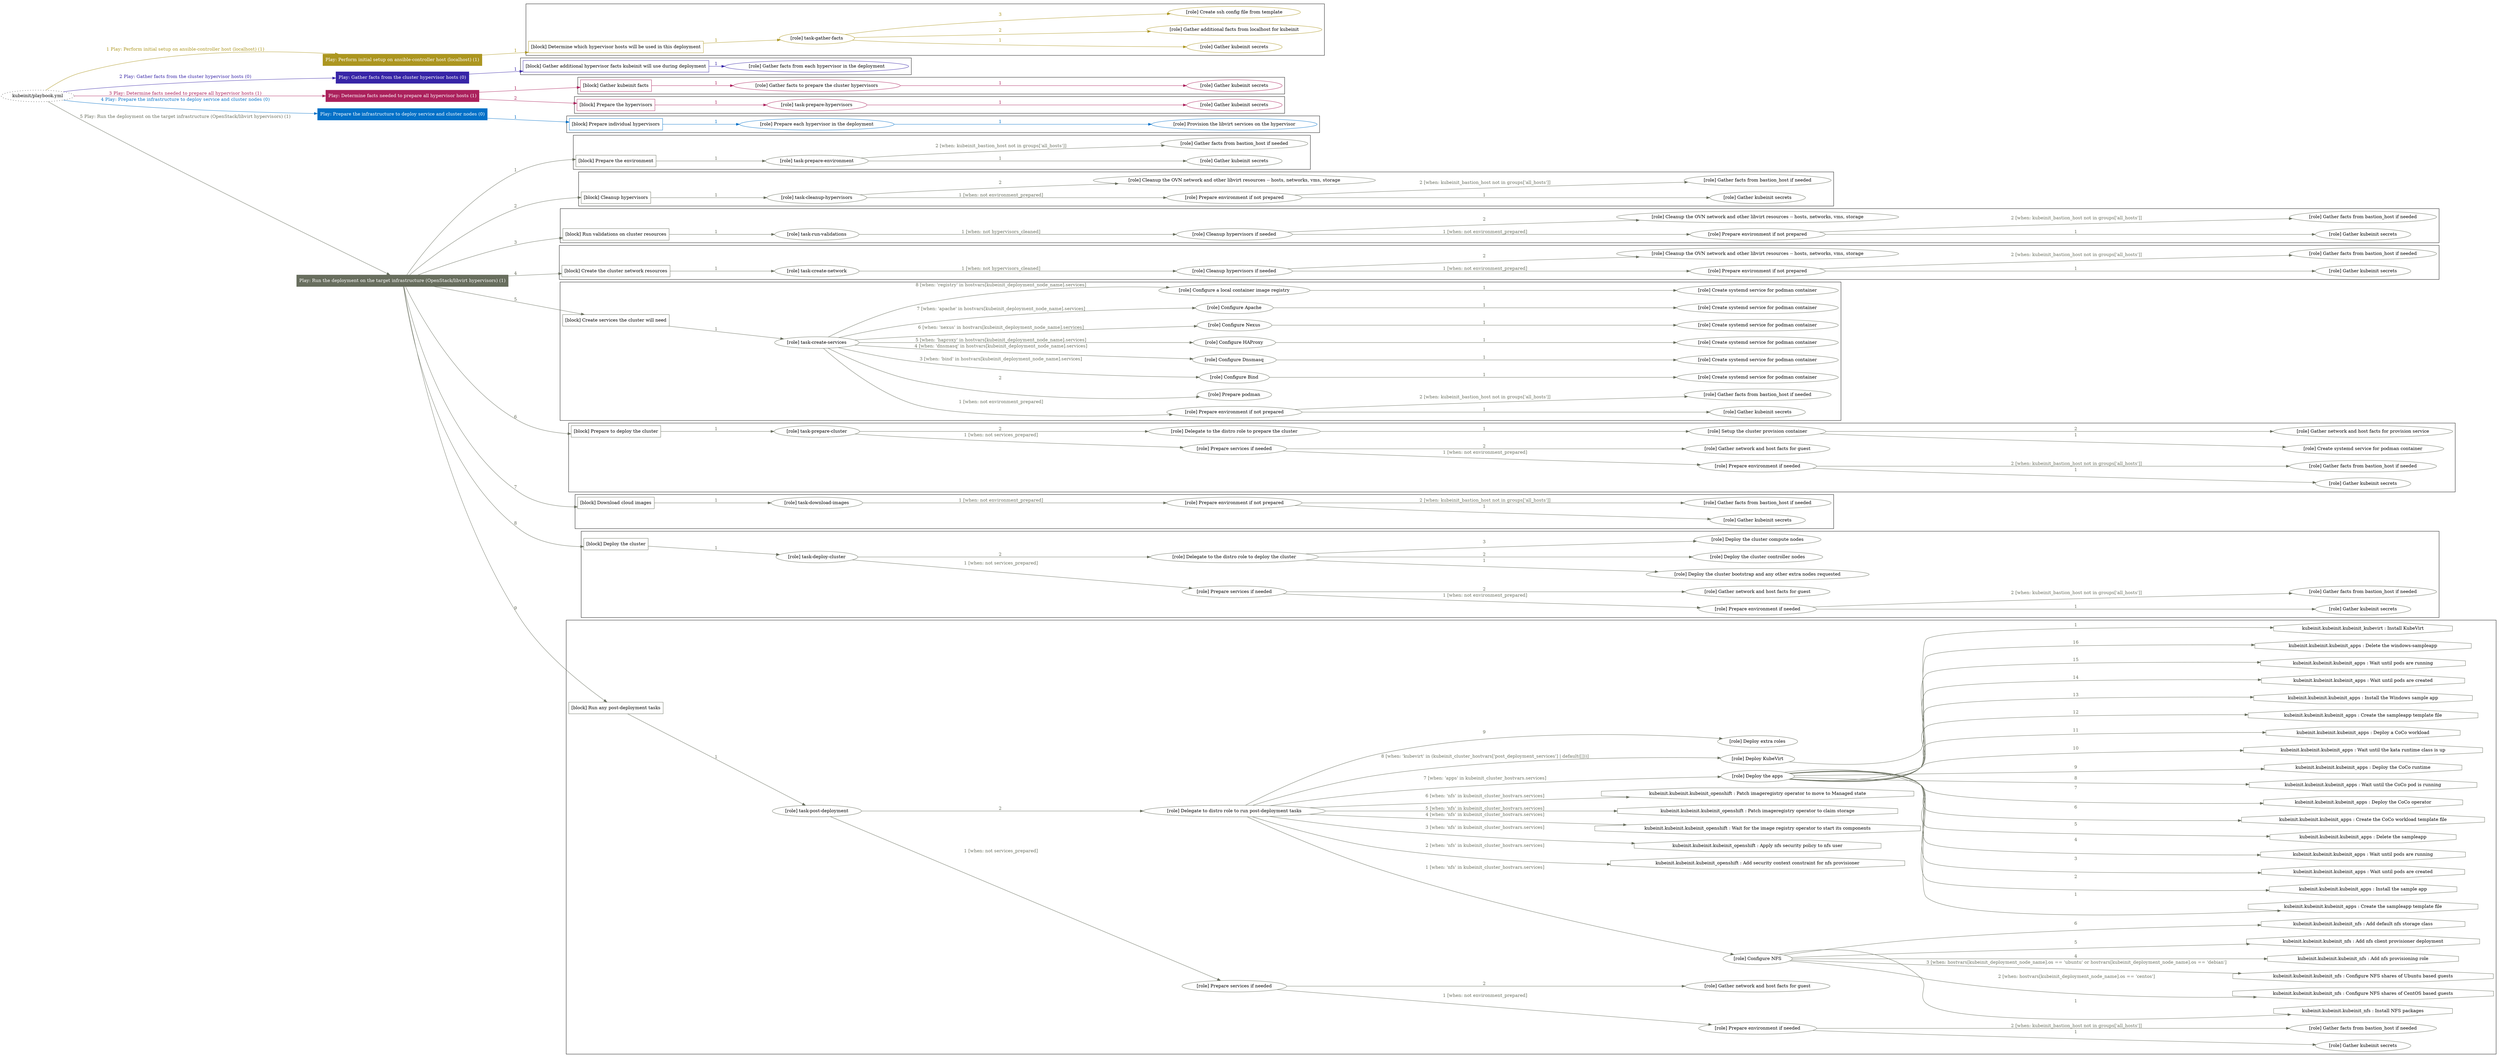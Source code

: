 digraph {
	graph [concentrate=true ordering=in rankdir=LR ratio=fill]
	edge [esep=5 sep=10]
	"kubeinit/playbook.yml" [URL="/home/runner/work/kubeinit/kubeinit/kubeinit/playbook.yml" id=playbook_7dd7d22d style=dotted]
	"kubeinit/playbook.yml" -> play_57553431 [label="1 Play: Perform initial setup on ansible-controller host (localhost) (1)" color="#ac9620" fontcolor="#ac9620" id=edge_play_57553431 labeltooltip="1 Play: Perform initial setup on ansible-controller host (localhost) (1)" tooltip="1 Play: Perform initial setup on ansible-controller host (localhost) (1)"]
	subgraph "Play: Perform initial setup on ansible-controller host (localhost) (1)" {
		play_57553431 [label="Play: Perform initial setup on ansible-controller host (localhost) (1)" URL="/home/runner/work/kubeinit/kubeinit/kubeinit/playbook.yml" color="#ac9620" fontcolor="#ffffff" id=play_57553431 shape=box style=filled tooltip=localhost]
		play_57553431 -> block_99fc2e30 [label=1 color="#ac9620" fontcolor="#ac9620" id=edge_block_99fc2e30 labeltooltip=1 tooltip=1]
		subgraph cluster_block_99fc2e30 {
			block_99fc2e30 [label="[block] Determine which hypervisor hosts will be used in this deployment" URL="/home/runner/work/kubeinit/kubeinit/kubeinit/playbook.yml" color="#ac9620" id=block_99fc2e30 labeltooltip="Determine which hypervisor hosts will be used in this deployment" shape=box tooltip="Determine which hypervisor hosts will be used in this deployment"]
			block_99fc2e30 -> role_1f179121 [label="1 " color="#ac9620" fontcolor="#ac9620" id=edge_role_1f179121 labeltooltip="1 " tooltip="1 "]
			subgraph "task-gather-facts" {
				role_1f179121 [label="[role] task-gather-facts" URL="/home/runner/work/kubeinit/kubeinit/kubeinit/playbook.yml" color="#ac9620" id=role_1f179121 tooltip="task-gather-facts"]
				role_1f179121 -> role_ddecf320 [label="1 " color="#ac9620" fontcolor="#ac9620" id=edge_role_ddecf320 labeltooltip="1 " tooltip="1 "]
				subgraph "Gather kubeinit secrets" {
					role_ddecf320 [label="[role] Gather kubeinit secrets" URL="/home/runner/.ansible/collections/ansible_collections/kubeinit/kubeinit/roles/kubeinit_prepare/tasks/build_hypervisors_group.yml" color="#ac9620" id=role_ddecf320 tooltip="Gather kubeinit secrets"]
				}
				role_1f179121 -> role_bfd46847 [label="2 " color="#ac9620" fontcolor="#ac9620" id=edge_role_bfd46847 labeltooltip="2 " tooltip="2 "]
				subgraph "Gather additional facts from localhost for kubeinit" {
					role_bfd46847 [label="[role] Gather additional facts from localhost for kubeinit" URL="/home/runner/.ansible/collections/ansible_collections/kubeinit/kubeinit/roles/kubeinit_prepare/tasks/build_hypervisors_group.yml" color="#ac9620" id=role_bfd46847 tooltip="Gather additional facts from localhost for kubeinit"]
				}
				role_1f179121 -> role_9c33be69 [label="3 " color="#ac9620" fontcolor="#ac9620" id=edge_role_9c33be69 labeltooltip="3 " tooltip="3 "]
				subgraph "Create ssh config file from template" {
					role_9c33be69 [label="[role] Create ssh config file from template" URL="/home/runner/.ansible/collections/ansible_collections/kubeinit/kubeinit/roles/kubeinit_prepare/tasks/build_hypervisors_group.yml" color="#ac9620" id=role_9c33be69 tooltip="Create ssh config file from template"]
				}
			}
		}
	}
	"kubeinit/playbook.yml" -> play_17966b09 [label="2 Play: Gather facts from the cluster hypervisor hosts (0)" color="#3725a7" fontcolor="#3725a7" id=edge_play_17966b09 labeltooltip="2 Play: Gather facts from the cluster hypervisor hosts (0)" tooltip="2 Play: Gather facts from the cluster hypervisor hosts (0)"]
	subgraph "Play: Gather facts from the cluster hypervisor hosts (0)" {
		play_17966b09 [label="Play: Gather facts from the cluster hypervisor hosts (0)" URL="/home/runner/work/kubeinit/kubeinit/kubeinit/playbook.yml" color="#3725a7" fontcolor="#ffffff" id=play_17966b09 shape=box style=filled tooltip="Play: Gather facts from the cluster hypervisor hosts (0)"]
		play_17966b09 -> block_e76dfe06 [label=1 color="#3725a7" fontcolor="#3725a7" id=edge_block_e76dfe06 labeltooltip=1 tooltip=1]
		subgraph cluster_block_e76dfe06 {
			block_e76dfe06 [label="[block] Gather additional hypervisor facts kubeinit will use during deployment" URL="/home/runner/work/kubeinit/kubeinit/kubeinit/playbook.yml" color="#3725a7" id=block_e76dfe06 labeltooltip="Gather additional hypervisor facts kubeinit will use during deployment" shape=box tooltip="Gather additional hypervisor facts kubeinit will use during deployment"]
			block_e76dfe06 -> role_a8d7d179 [label="1 " color="#3725a7" fontcolor="#3725a7" id=edge_role_a8d7d179 labeltooltip="1 " tooltip="1 "]
			subgraph "Gather facts from each hypervisor in the deployment" {
				role_a8d7d179 [label="[role] Gather facts from each hypervisor in the deployment" URL="/home/runner/work/kubeinit/kubeinit/kubeinit/playbook.yml" color="#3725a7" id=role_a8d7d179 tooltip="Gather facts from each hypervisor in the deployment"]
			}
		}
	}
	"kubeinit/playbook.yml" -> play_c7f64d4f [label="3 Play: Determine facts needed to prepare all hypervisor hosts (1)" color="#ab215c" fontcolor="#ab215c" id=edge_play_c7f64d4f labeltooltip="3 Play: Determine facts needed to prepare all hypervisor hosts (1)" tooltip="3 Play: Determine facts needed to prepare all hypervisor hosts (1)"]
	subgraph "Play: Determine facts needed to prepare all hypervisor hosts (1)" {
		play_c7f64d4f [label="Play: Determine facts needed to prepare all hypervisor hosts (1)" URL="/home/runner/work/kubeinit/kubeinit/kubeinit/playbook.yml" color="#ab215c" fontcolor="#ffffff" id=play_c7f64d4f shape=box style=filled tooltip=localhost]
		play_c7f64d4f -> block_9e20378c [label=1 color="#ab215c" fontcolor="#ab215c" id=edge_block_9e20378c labeltooltip=1 tooltip=1]
		subgraph cluster_block_9e20378c {
			block_9e20378c [label="[block] Gather kubeinit facts" URL="/home/runner/work/kubeinit/kubeinit/kubeinit/playbook.yml" color="#ab215c" id=block_9e20378c labeltooltip="Gather kubeinit facts" shape=box tooltip="Gather kubeinit facts"]
			block_9e20378c -> role_88e8aa09 [label="1 " color="#ab215c" fontcolor="#ab215c" id=edge_role_88e8aa09 labeltooltip="1 " tooltip="1 "]
			subgraph "Gather facts to prepare the cluster hypervisors" {
				role_88e8aa09 [label="[role] Gather facts to prepare the cluster hypervisors" URL="/home/runner/work/kubeinit/kubeinit/kubeinit/playbook.yml" color="#ab215c" id=role_88e8aa09 tooltip="Gather facts to prepare the cluster hypervisors"]
				role_88e8aa09 -> role_fdad1631 [label="1 " color="#ab215c" fontcolor="#ab215c" id=edge_role_fdad1631 labeltooltip="1 " tooltip="1 "]
				subgraph "Gather kubeinit secrets" {
					role_fdad1631 [label="[role] Gather kubeinit secrets" URL="/home/runner/.ansible/collections/ansible_collections/kubeinit/kubeinit/roles/kubeinit_prepare/tasks/gather_kubeinit_facts.yml" color="#ab215c" id=role_fdad1631 tooltip="Gather kubeinit secrets"]
				}
			}
		}
		play_c7f64d4f -> block_0e5cc988 [label=2 color="#ab215c" fontcolor="#ab215c" id=edge_block_0e5cc988 labeltooltip=2 tooltip=2]
		subgraph cluster_block_0e5cc988 {
			block_0e5cc988 [label="[block] Prepare the hypervisors" URL="/home/runner/work/kubeinit/kubeinit/kubeinit/playbook.yml" color="#ab215c" id=block_0e5cc988 labeltooltip="Prepare the hypervisors" shape=box tooltip="Prepare the hypervisors"]
			block_0e5cc988 -> role_69e1661f [label="1 " color="#ab215c" fontcolor="#ab215c" id=edge_role_69e1661f labeltooltip="1 " tooltip="1 "]
			subgraph "task-prepare-hypervisors" {
				role_69e1661f [label="[role] task-prepare-hypervisors" URL="/home/runner/work/kubeinit/kubeinit/kubeinit/playbook.yml" color="#ab215c" id=role_69e1661f tooltip="task-prepare-hypervisors"]
				role_69e1661f -> role_533d251f [label="1 " color="#ab215c" fontcolor="#ab215c" id=edge_role_533d251f labeltooltip="1 " tooltip="1 "]
				subgraph "Gather kubeinit secrets" {
					role_533d251f [label="[role] Gather kubeinit secrets" URL="/home/runner/.ansible/collections/ansible_collections/kubeinit/kubeinit/roles/kubeinit_prepare/tasks/gather_kubeinit_facts.yml" color="#ab215c" id=role_533d251f tooltip="Gather kubeinit secrets"]
				}
			}
		}
	}
	"kubeinit/playbook.yml" -> play_7bb1b551 [label="4 Play: Prepare the infrastructure to deploy service and cluster nodes (0)" color="#0471c8" fontcolor="#0471c8" id=edge_play_7bb1b551 labeltooltip="4 Play: Prepare the infrastructure to deploy service and cluster nodes (0)" tooltip="4 Play: Prepare the infrastructure to deploy service and cluster nodes (0)"]
	subgraph "Play: Prepare the infrastructure to deploy service and cluster nodes (0)" {
		play_7bb1b551 [label="Play: Prepare the infrastructure to deploy service and cluster nodes (0)" URL="/home/runner/work/kubeinit/kubeinit/kubeinit/playbook.yml" color="#0471c8" fontcolor="#ffffff" id=play_7bb1b551 shape=box style=filled tooltip="Play: Prepare the infrastructure to deploy service and cluster nodes (0)"]
		play_7bb1b551 -> block_00db4ced [label=1 color="#0471c8" fontcolor="#0471c8" id=edge_block_00db4ced labeltooltip=1 tooltip=1]
		subgraph cluster_block_00db4ced {
			block_00db4ced [label="[block] Prepare individual hypervisors" URL="/home/runner/work/kubeinit/kubeinit/kubeinit/playbook.yml" color="#0471c8" id=block_00db4ced labeltooltip="Prepare individual hypervisors" shape=box tooltip="Prepare individual hypervisors"]
			block_00db4ced -> role_d93745be [label="1 " color="#0471c8" fontcolor="#0471c8" id=edge_role_d93745be labeltooltip="1 " tooltip="1 "]
			subgraph "Prepare each hypervisor in the deployment" {
				role_d93745be [label="[role] Prepare each hypervisor in the deployment" URL="/home/runner/work/kubeinit/kubeinit/kubeinit/playbook.yml" color="#0471c8" id=role_d93745be tooltip="Prepare each hypervisor in the deployment"]
				role_d93745be -> role_7151d11f [label="1 " color="#0471c8" fontcolor="#0471c8" id=edge_role_7151d11f labeltooltip="1 " tooltip="1 "]
				subgraph "Provision the libvirt services on the hypervisor" {
					role_7151d11f [label="[role] Provision the libvirt services on the hypervisor" URL="/home/runner/.ansible/collections/ansible_collections/kubeinit/kubeinit/roles/kubeinit_prepare/tasks/prepare_hypervisor.yml" color="#0471c8" id=role_7151d11f tooltip="Provision the libvirt services on the hypervisor"]
				}
			}
		}
	}
	"kubeinit/playbook.yml" -> play_61a329e3 [label="5 Play: Run the deployment on the target infrastructure (OpenStack/libvirt hypervisors) (1)" color="#686e5e" fontcolor="#686e5e" id=edge_play_61a329e3 labeltooltip="5 Play: Run the deployment on the target infrastructure (OpenStack/libvirt hypervisors) (1)" tooltip="5 Play: Run the deployment on the target infrastructure (OpenStack/libvirt hypervisors) (1)"]
	subgraph "Play: Run the deployment on the target infrastructure (OpenStack/libvirt hypervisors) (1)" {
		play_61a329e3 [label="Play: Run the deployment on the target infrastructure (OpenStack/libvirt hypervisors) (1)" URL="/home/runner/work/kubeinit/kubeinit/kubeinit/playbook.yml" color="#686e5e" fontcolor="#ffffff" id=play_61a329e3 shape=box style=filled tooltip=localhost]
		play_61a329e3 -> block_cf4c7032 [label=1 color="#686e5e" fontcolor="#686e5e" id=edge_block_cf4c7032 labeltooltip=1 tooltip=1]
		subgraph cluster_block_cf4c7032 {
			block_cf4c7032 [label="[block] Prepare the environment" URL="/home/runner/work/kubeinit/kubeinit/kubeinit/playbook.yml" color="#686e5e" id=block_cf4c7032 labeltooltip="Prepare the environment" shape=box tooltip="Prepare the environment"]
			block_cf4c7032 -> role_1308381e [label="1 " color="#686e5e" fontcolor="#686e5e" id=edge_role_1308381e labeltooltip="1 " tooltip="1 "]
			subgraph "task-prepare-environment" {
				role_1308381e [label="[role] task-prepare-environment" URL="/home/runner/work/kubeinit/kubeinit/kubeinit/playbook.yml" color="#686e5e" id=role_1308381e tooltip="task-prepare-environment"]
				role_1308381e -> role_865d651c [label="1 " color="#686e5e" fontcolor="#686e5e" id=edge_role_865d651c labeltooltip="1 " tooltip="1 "]
				subgraph "Gather kubeinit secrets" {
					role_865d651c [label="[role] Gather kubeinit secrets" URL="/home/runner/.ansible/collections/ansible_collections/kubeinit/kubeinit/roles/kubeinit_prepare/tasks/gather_kubeinit_facts.yml" color="#686e5e" id=role_865d651c tooltip="Gather kubeinit secrets"]
				}
				role_1308381e -> role_6da43be8 [label="2 [when: kubeinit_bastion_host not in groups['all_hosts']]" color="#686e5e" fontcolor="#686e5e" id=edge_role_6da43be8 labeltooltip="2 [when: kubeinit_bastion_host not in groups['all_hosts']]" tooltip="2 [when: kubeinit_bastion_host not in groups['all_hosts']]"]
				subgraph "Gather facts from bastion_host if needed" {
					role_6da43be8 [label="[role] Gather facts from bastion_host if needed" URL="/home/runner/.ansible/collections/ansible_collections/kubeinit/kubeinit/roles/kubeinit_prepare/tasks/main.yml" color="#686e5e" id=role_6da43be8 tooltip="Gather facts from bastion_host if needed"]
				}
			}
		}
		play_61a329e3 -> block_6b51c519 [label=2 color="#686e5e" fontcolor="#686e5e" id=edge_block_6b51c519 labeltooltip=2 tooltip=2]
		subgraph cluster_block_6b51c519 {
			block_6b51c519 [label="[block] Cleanup hypervisors" URL="/home/runner/work/kubeinit/kubeinit/kubeinit/playbook.yml" color="#686e5e" id=block_6b51c519 labeltooltip="Cleanup hypervisors" shape=box tooltip="Cleanup hypervisors"]
			block_6b51c519 -> role_b74ab65d [label="1 " color="#686e5e" fontcolor="#686e5e" id=edge_role_b74ab65d labeltooltip="1 " tooltip="1 "]
			subgraph "task-cleanup-hypervisors" {
				role_b74ab65d [label="[role] task-cleanup-hypervisors" URL="/home/runner/work/kubeinit/kubeinit/kubeinit/playbook.yml" color="#686e5e" id=role_b74ab65d tooltip="task-cleanup-hypervisors"]
				role_b74ab65d -> role_442419a4 [label="1 [when: not environment_prepared]" color="#686e5e" fontcolor="#686e5e" id=edge_role_442419a4 labeltooltip="1 [when: not environment_prepared]" tooltip="1 [when: not environment_prepared]"]
				subgraph "Prepare environment if not prepared" {
					role_442419a4 [label="[role] Prepare environment if not prepared" URL="/home/runner/.ansible/collections/ansible_collections/kubeinit/kubeinit/roles/kubeinit_libvirt/tasks/cleanup_hypervisors.yml" color="#686e5e" id=role_442419a4 tooltip="Prepare environment if not prepared"]
					role_442419a4 -> role_309542c6 [label="1 " color="#686e5e" fontcolor="#686e5e" id=edge_role_309542c6 labeltooltip="1 " tooltip="1 "]
					subgraph "Gather kubeinit secrets" {
						role_309542c6 [label="[role] Gather kubeinit secrets" URL="/home/runner/.ansible/collections/ansible_collections/kubeinit/kubeinit/roles/kubeinit_prepare/tasks/gather_kubeinit_facts.yml" color="#686e5e" id=role_309542c6 tooltip="Gather kubeinit secrets"]
					}
					role_442419a4 -> role_60345c66 [label="2 [when: kubeinit_bastion_host not in groups['all_hosts']]" color="#686e5e" fontcolor="#686e5e" id=edge_role_60345c66 labeltooltip="2 [when: kubeinit_bastion_host not in groups['all_hosts']]" tooltip="2 [when: kubeinit_bastion_host not in groups['all_hosts']]"]
					subgraph "Gather facts from bastion_host if needed" {
						role_60345c66 [label="[role] Gather facts from bastion_host if needed" URL="/home/runner/.ansible/collections/ansible_collections/kubeinit/kubeinit/roles/kubeinit_prepare/tasks/main.yml" color="#686e5e" id=role_60345c66 tooltip="Gather facts from bastion_host if needed"]
					}
				}
				role_b74ab65d -> role_de336935 [label="2 " color="#686e5e" fontcolor="#686e5e" id=edge_role_de336935 labeltooltip="2 " tooltip="2 "]
				subgraph "Cleanup the OVN network and other libvirt resources -- hosts, networks, vms, storage" {
					role_de336935 [label="[role] Cleanup the OVN network and other libvirt resources -- hosts, networks, vms, storage" URL="/home/runner/.ansible/collections/ansible_collections/kubeinit/kubeinit/roles/kubeinit_libvirt/tasks/cleanup_hypervisors.yml" color="#686e5e" id=role_de336935 tooltip="Cleanup the OVN network and other libvirt resources -- hosts, networks, vms, storage"]
				}
			}
		}
		play_61a329e3 -> block_c91f586e [label=3 color="#686e5e" fontcolor="#686e5e" id=edge_block_c91f586e labeltooltip=3 tooltip=3]
		subgraph cluster_block_c91f586e {
			block_c91f586e [label="[block] Run validations on cluster resources" URL="/home/runner/work/kubeinit/kubeinit/kubeinit/playbook.yml" color="#686e5e" id=block_c91f586e labeltooltip="Run validations on cluster resources" shape=box tooltip="Run validations on cluster resources"]
			block_c91f586e -> role_8a5826e0 [label="1 " color="#686e5e" fontcolor="#686e5e" id=edge_role_8a5826e0 labeltooltip="1 " tooltip="1 "]
			subgraph "task-run-validations" {
				role_8a5826e0 [label="[role] task-run-validations" URL="/home/runner/work/kubeinit/kubeinit/kubeinit/playbook.yml" color="#686e5e" id=role_8a5826e0 tooltip="task-run-validations"]
				role_8a5826e0 -> role_a8e44715 [label="1 [when: not hypervisors_cleaned]" color="#686e5e" fontcolor="#686e5e" id=edge_role_a8e44715 labeltooltip="1 [when: not hypervisors_cleaned]" tooltip="1 [when: not hypervisors_cleaned]"]
				subgraph "Cleanup hypervisors if needed" {
					role_a8e44715 [label="[role] Cleanup hypervisors if needed" URL="/home/runner/.ansible/collections/ansible_collections/kubeinit/kubeinit/roles/kubeinit_validations/tasks/main.yml" color="#686e5e" id=role_a8e44715 tooltip="Cleanup hypervisors if needed"]
					role_a8e44715 -> role_d5872636 [label="1 [when: not environment_prepared]" color="#686e5e" fontcolor="#686e5e" id=edge_role_d5872636 labeltooltip="1 [when: not environment_prepared]" tooltip="1 [when: not environment_prepared]"]
					subgraph "Prepare environment if not prepared" {
						role_d5872636 [label="[role] Prepare environment if not prepared" URL="/home/runner/.ansible/collections/ansible_collections/kubeinit/kubeinit/roles/kubeinit_libvirt/tasks/cleanup_hypervisors.yml" color="#686e5e" id=role_d5872636 tooltip="Prepare environment if not prepared"]
						role_d5872636 -> role_5cc09976 [label="1 " color="#686e5e" fontcolor="#686e5e" id=edge_role_5cc09976 labeltooltip="1 " tooltip="1 "]
						subgraph "Gather kubeinit secrets" {
							role_5cc09976 [label="[role] Gather kubeinit secrets" URL="/home/runner/.ansible/collections/ansible_collections/kubeinit/kubeinit/roles/kubeinit_prepare/tasks/gather_kubeinit_facts.yml" color="#686e5e" id=role_5cc09976 tooltip="Gather kubeinit secrets"]
						}
						role_d5872636 -> role_63526953 [label="2 [when: kubeinit_bastion_host not in groups['all_hosts']]" color="#686e5e" fontcolor="#686e5e" id=edge_role_63526953 labeltooltip="2 [when: kubeinit_bastion_host not in groups['all_hosts']]" tooltip="2 [when: kubeinit_bastion_host not in groups['all_hosts']]"]
						subgraph "Gather facts from bastion_host if needed" {
							role_63526953 [label="[role] Gather facts from bastion_host if needed" URL="/home/runner/.ansible/collections/ansible_collections/kubeinit/kubeinit/roles/kubeinit_prepare/tasks/main.yml" color="#686e5e" id=role_63526953 tooltip="Gather facts from bastion_host if needed"]
						}
					}
					role_a8e44715 -> role_54e7f9ec [label="2 " color="#686e5e" fontcolor="#686e5e" id=edge_role_54e7f9ec labeltooltip="2 " tooltip="2 "]
					subgraph "Cleanup the OVN network and other libvirt resources -- hosts, networks, vms, storage" {
						role_54e7f9ec [label="[role] Cleanup the OVN network and other libvirt resources -- hosts, networks, vms, storage" URL="/home/runner/.ansible/collections/ansible_collections/kubeinit/kubeinit/roles/kubeinit_libvirt/tasks/cleanup_hypervisors.yml" color="#686e5e" id=role_54e7f9ec tooltip="Cleanup the OVN network and other libvirt resources -- hosts, networks, vms, storage"]
					}
				}
			}
		}
		play_61a329e3 -> block_4061aafb [label=4 color="#686e5e" fontcolor="#686e5e" id=edge_block_4061aafb labeltooltip=4 tooltip=4]
		subgraph cluster_block_4061aafb {
			block_4061aafb [label="[block] Create the cluster network resources" URL="/home/runner/work/kubeinit/kubeinit/kubeinit/playbook.yml" color="#686e5e" id=block_4061aafb labeltooltip="Create the cluster network resources" shape=box tooltip="Create the cluster network resources"]
			block_4061aafb -> role_8779231e [label="1 " color="#686e5e" fontcolor="#686e5e" id=edge_role_8779231e labeltooltip="1 " tooltip="1 "]
			subgraph "task-create-network" {
				role_8779231e [label="[role] task-create-network" URL="/home/runner/work/kubeinit/kubeinit/kubeinit/playbook.yml" color="#686e5e" id=role_8779231e tooltip="task-create-network"]
				role_8779231e -> role_6b510d36 [label="1 [when: not hypervisors_cleaned]" color="#686e5e" fontcolor="#686e5e" id=edge_role_6b510d36 labeltooltip="1 [when: not hypervisors_cleaned]" tooltip="1 [when: not hypervisors_cleaned]"]
				subgraph "Cleanup hypervisors if needed" {
					role_6b510d36 [label="[role] Cleanup hypervisors if needed" URL="/home/runner/.ansible/collections/ansible_collections/kubeinit/kubeinit/roles/kubeinit_libvirt/tasks/create_network.yml" color="#686e5e" id=role_6b510d36 tooltip="Cleanup hypervisors if needed"]
					role_6b510d36 -> role_7a0e8b6e [label="1 [when: not environment_prepared]" color="#686e5e" fontcolor="#686e5e" id=edge_role_7a0e8b6e labeltooltip="1 [when: not environment_prepared]" tooltip="1 [when: not environment_prepared]"]
					subgraph "Prepare environment if not prepared" {
						role_7a0e8b6e [label="[role] Prepare environment if not prepared" URL="/home/runner/.ansible/collections/ansible_collections/kubeinit/kubeinit/roles/kubeinit_libvirt/tasks/cleanup_hypervisors.yml" color="#686e5e" id=role_7a0e8b6e tooltip="Prepare environment if not prepared"]
						role_7a0e8b6e -> role_b9670d03 [label="1 " color="#686e5e" fontcolor="#686e5e" id=edge_role_b9670d03 labeltooltip="1 " tooltip="1 "]
						subgraph "Gather kubeinit secrets" {
							role_b9670d03 [label="[role] Gather kubeinit secrets" URL="/home/runner/.ansible/collections/ansible_collections/kubeinit/kubeinit/roles/kubeinit_prepare/tasks/gather_kubeinit_facts.yml" color="#686e5e" id=role_b9670d03 tooltip="Gather kubeinit secrets"]
						}
						role_7a0e8b6e -> role_056f77fa [label="2 [when: kubeinit_bastion_host not in groups['all_hosts']]" color="#686e5e" fontcolor="#686e5e" id=edge_role_056f77fa labeltooltip="2 [when: kubeinit_bastion_host not in groups['all_hosts']]" tooltip="2 [when: kubeinit_bastion_host not in groups['all_hosts']]"]
						subgraph "Gather facts from bastion_host if needed" {
							role_056f77fa [label="[role] Gather facts from bastion_host if needed" URL="/home/runner/.ansible/collections/ansible_collections/kubeinit/kubeinit/roles/kubeinit_prepare/tasks/main.yml" color="#686e5e" id=role_056f77fa tooltip="Gather facts from bastion_host if needed"]
						}
					}
					role_6b510d36 -> role_d0fef9b6 [label="2 " color="#686e5e" fontcolor="#686e5e" id=edge_role_d0fef9b6 labeltooltip="2 " tooltip="2 "]
					subgraph "Cleanup the OVN network and other libvirt resources -- hosts, networks, vms, storage" {
						role_d0fef9b6 [label="[role] Cleanup the OVN network and other libvirt resources -- hosts, networks, vms, storage" URL="/home/runner/.ansible/collections/ansible_collections/kubeinit/kubeinit/roles/kubeinit_libvirt/tasks/cleanup_hypervisors.yml" color="#686e5e" id=role_d0fef9b6 tooltip="Cleanup the OVN network and other libvirt resources -- hosts, networks, vms, storage"]
					}
				}
			}
		}
		play_61a329e3 -> block_62616793 [label=5 color="#686e5e" fontcolor="#686e5e" id=edge_block_62616793 labeltooltip=5 tooltip=5]
		subgraph cluster_block_62616793 {
			block_62616793 [label="[block] Create services the cluster will need" URL="/home/runner/work/kubeinit/kubeinit/kubeinit/playbook.yml" color="#686e5e" id=block_62616793 labeltooltip="Create services the cluster will need" shape=box tooltip="Create services the cluster will need"]
			block_62616793 -> role_b7d288aa [label="1 " color="#686e5e" fontcolor="#686e5e" id=edge_role_b7d288aa labeltooltip="1 " tooltip="1 "]
			subgraph "task-create-services" {
				role_b7d288aa [label="[role] task-create-services" URL="/home/runner/work/kubeinit/kubeinit/kubeinit/playbook.yml" color="#686e5e" id=role_b7d288aa tooltip="task-create-services"]
				role_b7d288aa -> role_63e96abd [label="1 [when: not environment_prepared]" color="#686e5e" fontcolor="#686e5e" id=edge_role_63e96abd labeltooltip="1 [when: not environment_prepared]" tooltip="1 [when: not environment_prepared]"]
				subgraph "Prepare environment if not prepared" {
					role_63e96abd [label="[role] Prepare environment if not prepared" URL="/home/runner/.ansible/collections/ansible_collections/kubeinit/kubeinit/roles/kubeinit_services/tasks/main.yml" color="#686e5e" id=role_63e96abd tooltip="Prepare environment if not prepared"]
					role_63e96abd -> role_d3198968 [label="1 " color="#686e5e" fontcolor="#686e5e" id=edge_role_d3198968 labeltooltip="1 " tooltip="1 "]
					subgraph "Gather kubeinit secrets" {
						role_d3198968 [label="[role] Gather kubeinit secrets" URL="/home/runner/.ansible/collections/ansible_collections/kubeinit/kubeinit/roles/kubeinit_prepare/tasks/gather_kubeinit_facts.yml" color="#686e5e" id=role_d3198968 tooltip="Gather kubeinit secrets"]
					}
					role_63e96abd -> role_aa900b0e [label="2 [when: kubeinit_bastion_host not in groups['all_hosts']]" color="#686e5e" fontcolor="#686e5e" id=edge_role_aa900b0e labeltooltip="2 [when: kubeinit_bastion_host not in groups['all_hosts']]" tooltip="2 [when: kubeinit_bastion_host not in groups['all_hosts']]"]
					subgraph "Gather facts from bastion_host if needed" {
						role_aa900b0e [label="[role] Gather facts from bastion_host if needed" URL="/home/runner/.ansible/collections/ansible_collections/kubeinit/kubeinit/roles/kubeinit_prepare/tasks/main.yml" color="#686e5e" id=role_aa900b0e tooltip="Gather facts from bastion_host if needed"]
					}
				}
				role_b7d288aa -> role_1dc38065 [label="2 " color="#686e5e" fontcolor="#686e5e" id=edge_role_1dc38065 labeltooltip="2 " tooltip="2 "]
				subgraph "Prepare podman" {
					role_1dc38065 [label="[role] Prepare podman" URL="/home/runner/.ansible/collections/ansible_collections/kubeinit/kubeinit/roles/kubeinit_services/tasks/00_create_service_pod.yml" color="#686e5e" id=role_1dc38065 tooltip="Prepare podman"]
				}
				role_b7d288aa -> role_f75b00dd [label="3 [when: 'bind' in hostvars[kubeinit_deployment_node_name].services]" color="#686e5e" fontcolor="#686e5e" id=edge_role_f75b00dd labeltooltip="3 [when: 'bind' in hostvars[kubeinit_deployment_node_name].services]" tooltip="3 [when: 'bind' in hostvars[kubeinit_deployment_node_name].services]"]
				subgraph "Configure Bind" {
					role_f75b00dd [label="[role] Configure Bind" URL="/home/runner/.ansible/collections/ansible_collections/kubeinit/kubeinit/roles/kubeinit_services/tasks/start_services_containers.yml" color="#686e5e" id=role_f75b00dd tooltip="Configure Bind"]
					role_f75b00dd -> role_2fbee4ca [label="1 " color="#686e5e" fontcolor="#686e5e" id=edge_role_2fbee4ca labeltooltip="1 " tooltip="1 "]
					subgraph "Create systemd service for podman container" {
						role_2fbee4ca [label="[role] Create systemd service for podman container" URL="/home/runner/.ansible/collections/ansible_collections/kubeinit/kubeinit/roles/kubeinit_bind/tasks/main.yml" color="#686e5e" id=role_2fbee4ca tooltip="Create systemd service for podman container"]
					}
				}
				role_b7d288aa -> role_63477c84 [label="4 [when: 'dnsmasq' in hostvars[kubeinit_deployment_node_name].services]" color="#686e5e" fontcolor="#686e5e" id=edge_role_63477c84 labeltooltip="4 [when: 'dnsmasq' in hostvars[kubeinit_deployment_node_name].services]" tooltip="4 [when: 'dnsmasq' in hostvars[kubeinit_deployment_node_name].services]"]
				subgraph "Configure Dnsmasq" {
					role_63477c84 [label="[role] Configure Dnsmasq" URL="/home/runner/.ansible/collections/ansible_collections/kubeinit/kubeinit/roles/kubeinit_services/tasks/start_services_containers.yml" color="#686e5e" id=role_63477c84 tooltip="Configure Dnsmasq"]
					role_63477c84 -> role_644cd904 [label="1 " color="#686e5e" fontcolor="#686e5e" id=edge_role_644cd904 labeltooltip="1 " tooltip="1 "]
					subgraph "Create systemd service for podman container" {
						role_644cd904 [label="[role] Create systemd service for podman container" URL="/home/runner/.ansible/collections/ansible_collections/kubeinit/kubeinit/roles/kubeinit_dnsmasq/tasks/main.yml" color="#686e5e" id=role_644cd904 tooltip="Create systemd service for podman container"]
					}
				}
				role_b7d288aa -> role_286f6ecc [label="5 [when: 'haproxy' in hostvars[kubeinit_deployment_node_name].services]" color="#686e5e" fontcolor="#686e5e" id=edge_role_286f6ecc labeltooltip="5 [when: 'haproxy' in hostvars[kubeinit_deployment_node_name].services]" tooltip="5 [when: 'haproxy' in hostvars[kubeinit_deployment_node_name].services]"]
				subgraph "Configure HAProxy" {
					role_286f6ecc [label="[role] Configure HAProxy" URL="/home/runner/.ansible/collections/ansible_collections/kubeinit/kubeinit/roles/kubeinit_services/tasks/start_services_containers.yml" color="#686e5e" id=role_286f6ecc tooltip="Configure HAProxy"]
					role_286f6ecc -> role_5110a273 [label="1 " color="#686e5e" fontcolor="#686e5e" id=edge_role_5110a273 labeltooltip="1 " tooltip="1 "]
					subgraph "Create systemd service for podman container" {
						role_5110a273 [label="[role] Create systemd service for podman container" URL="/home/runner/.ansible/collections/ansible_collections/kubeinit/kubeinit/roles/kubeinit_haproxy/tasks/main.yml" color="#686e5e" id=role_5110a273 tooltip="Create systemd service for podman container"]
					}
				}
				role_b7d288aa -> role_51e7bba3 [label="6 [when: 'nexus' in hostvars[kubeinit_deployment_node_name].services]" color="#686e5e" fontcolor="#686e5e" id=edge_role_51e7bba3 labeltooltip="6 [when: 'nexus' in hostvars[kubeinit_deployment_node_name].services]" tooltip="6 [when: 'nexus' in hostvars[kubeinit_deployment_node_name].services]"]
				subgraph "Configure Nexus" {
					role_51e7bba3 [label="[role] Configure Nexus" URL="/home/runner/.ansible/collections/ansible_collections/kubeinit/kubeinit/roles/kubeinit_services/tasks/start_services_containers.yml" color="#686e5e" id=role_51e7bba3 tooltip="Configure Nexus"]
					role_51e7bba3 -> role_937e5374 [label="1 " color="#686e5e" fontcolor="#686e5e" id=edge_role_937e5374 labeltooltip="1 " tooltip="1 "]
					subgraph "Create systemd service for podman container" {
						role_937e5374 [label="[role] Create systemd service for podman container" URL="/home/runner/.ansible/collections/ansible_collections/kubeinit/kubeinit/roles/kubeinit_nexus/tasks/main.yml" color="#686e5e" id=role_937e5374 tooltip="Create systemd service for podman container"]
					}
				}
				role_b7d288aa -> role_3d91c6d1 [label="7 [when: 'apache' in hostvars[kubeinit_deployment_node_name].services]" color="#686e5e" fontcolor="#686e5e" id=edge_role_3d91c6d1 labeltooltip="7 [when: 'apache' in hostvars[kubeinit_deployment_node_name].services]" tooltip="7 [when: 'apache' in hostvars[kubeinit_deployment_node_name].services]"]
				subgraph "Configure Apache" {
					role_3d91c6d1 [label="[role] Configure Apache" URL="/home/runner/.ansible/collections/ansible_collections/kubeinit/kubeinit/roles/kubeinit_services/tasks/start_services_containers.yml" color="#686e5e" id=role_3d91c6d1 tooltip="Configure Apache"]
					role_3d91c6d1 -> role_80505c69 [label="1 " color="#686e5e" fontcolor="#686e5e" id=edge_role_80505c69 labeltooltip="1 " tooltip="1 "]
					subgraph "Create systemd service for podman container" {
						role_80505c69 [label="[role] Create systemd service for podman container" URL="/home/runner/.ansible/collections/ansible_collections/kubeinit/kubeinit/roles/kubeinit_apache/tasks/main.yml" color="#686e5e" id=role_80505c69 tooltip="Create systemd service for podman container"]
					}
				}
				role_b7d288aa -> role_89b616cc [label="8 [when: 'registry' in hostvars[kubeinit_deployment_node_name].services]" color="#686e5e" fontcolor="#686e5e" id=edge_role_89b616cc labeltooltip="8 [when: 'registry' in hostvars[kubeinit_deployment_node_name].services]" tooltip="8 [when: 'registry' in hostvars[kubeinit_deployment_node_name].services]"]
				subgraph "Configure a local container image registry" {
					role_89b616cc [label="[role] Configure a local container image registry" URL="/home/runner/.ansible/collections/ansible_collections/kubeinit/kubeinit/roles/kubeinit_services/tasks/start_services_containers.yml" color="#686e5e" id=role_89b616cc tooltip="Configure a local container image registry"]
					role_89b616cc -> role_0bafc82b [label="1 " color="#686e5e" fontcolor="#686e5e" id=edge_role_0bafc82b labeltooltip="1 " tooltip="1 "]
					subgraph "Create systemd service for podman container" {
						role_0bafc82b [label="[role] Create systemd service for podman container" URL="/home/runner/.ansible/collections/ansible_collections/kubeinit/kubeinit/roles/kubeinit_registry/tasks/main.yml" color="#686e5e" id=role_0bafc82b tooltip="Create systemd service for podman container"]
					}
				}
			}
		}
		play_61a329e3 -> block_91bb2293 [label=6 color="#686e5e" fontcolor="#686e5e" id=edge_block_91bb2293 labeltooltip=6 tooltip=6]
		subgraph cluster_block_91bb2293 {
			block_91bb2293 [label="[block] Prepare to deploy the cluster" URL="/home/runner/work/kubeinit/kubeinit/kubeinit/playbook.yml" color="#686e5e" id=block_91bb2293 labeltooltip="Prepare to deploy the cluster" shape=box tooltip="Prepare to deploy the cluster"]
			block_91bb2293 -> role_e4466566 [label="1 " color="#686e5e" fontcolor="#686e5e" id=edge_role_e4466566 labeltooltip="1 " tooltip="1 "]
			subgraph "task-prepare-cluster" {
				role_e4466566 [label="[role] task-prepare-cluster" URL="/home/runner/work/kubeinit/kubeinit/kubeinit/playbook.yml" color="#686e5e" id=role_e4466566 tooltip="task-prepare-cluster"]
				role_e4466566 -> role_d1ef58d4 [label="1 [when: not services_prepared]" color="#686e5e" fontcolor="#686e5e" id=edge_role_d1ef58d4 labeltooltip="1 [when: not services_prepared]" tooltip="1 [when: not services_prepared]"]
				subgraph "Prepare services if needed" {
					role_d1ef58d4 [label="[role] Prepare services if needed" URL="/home/runner/.ansible/collections/ansible_collections/kubeinit/kubeinit/roles/kubeinit_prepare/tasks/prepare_cluster.yml" color="#686e5e" id=role_d1ef58d4 tooltip="Prepare services if needed"]
					role_d1ef58d4 -> role_003d50f7 [label="1 [when: not environment_prepared]" color="#686e5e" fontcolor="#686e5e" id=edge_role_003d50f7 labeltooltip="1 [when: not environment_prepared]" tooltip="1 [when: not environment_prepared]"]
					subgraph "Prepare environment if needed" {
						role_003d50f7 [label="[role] Prepare environment if needed" URL="/home/runner/.ansible/collections/ansible_collections/kubeinit/kubeinit/roles/kubeinit_services/tasks/prepare_services.yml" color="#686e5e" id=role_003d50f7 tooltip="Prepare environment if needed"]
						role_003d50f7 -> role_31ce80b1 [label="1 " color="#686e5e" fontcolor="#686e5e" id=edge_role_31ce80b1 labeltooltip="1 " tooltip="1 "]
						subgraph "Gather kubeinit secrets" {
							role_31ce80b1 [label="[role] Gather kubeinit secrets" URL="/home/runner/.ansible/collections/ansible_collections/kubeinit/kubeinit/roles/kubeinit_prepare/tasks/gather_kubeinit_facts.yml" color="#686e5e" id=role_31ce80b1 tooltip="Gather kubeinit secrets"]
						}
						role_003d50f7 -> role_22610384 [label="2 [when: kubeinit_bastion_host not in groups['all_hosts']]" color="#686e5e" fontcolor="#686e5e" id=edge_role_22610384 labeltooltip="2 [when: kubeinit_bastion_host not in groups['all_hosts']]" tooltip="2 [when: kubeinit_bastion_host not in groups['all_hosts']]"]
						subgraph "Gather facts from bastion_host if needed" {
							role_22610384 [label="[role] Gather facts from bastion_host if needed" URL="/home/runner/.ansible/collections/ansible_collections/kubeinit/kubeinit/roles/kubeinit_prepare/tasks/main.yml" color="#686e5e" id=role_22610384 tooltip="Gather facts from bastion_host if needed"]
						}
					}
					role_d1ef58d4 -> role_dd06d080 [label="2 " color="#686e5e" fontcolor="#686e5e" id=edge_role_dd06d080 labeltooltip="2 " tooltip="2 "]
					subgraph "Gather network and host facts for guest" {
						role_dd06d080 [label="[role] Gather network and host facts for guest" URL="/home/runner/.ansible/collections/ansible_collections/kubeinit/kubeinit/roles/kubeinit_services/tasks/prepare_services.yml" color="#686e5e" id=role_dd06d080 tooltip="Gather network and host facts for guest"]
					}
				}
				role_e4466566 -> role_0d876dd3 [label="2 " color="#686e5e" fontcolor="#686e5e" id=edge_role_0d876dd3 labeltooltip="2 " tooltip="2 "]
				subgraph "Delegate to the distro role to prepare the cluster" {
					role_0d876dd3 [label="[role] Delegate to the distro role to prepare the cluster" URL="/home/runner/.ansible/collections/ansible_collections/kubeinit/kubeinit/roles/kubeinit_prepare/tasks/prepare_cluster.yml" color="#686e5e" id=role_0d876dd3 tooltip="Delegate to the distro role to prepare the cluster"]
					role_0d876dd3 -> role_b1abc07c [label="1 " color="#686e5e" fontcolor="#686e5e" id=edge_role_b1abc07c labeltooltip="1 " tooltip="1 "]
					subgraph "Setup the cluster provision container" {
						role_b1abc07c [label="[role] Setup the cluster provision container" URL="/home/runner/.ansible/collections/ansible_collections/kubeinit/kubeinit/roles/kubeinit_openshift/tasks/prepare_cluster.yml" color="#686e5e" id=role_b1abc07c tooltip="Setup the cluster provision container"]
						role_b1abc07c -> role_f3611a2f [label="1 " color="#686e5e" fontcolor="#686e5e" id=edge_role_f3611a2f labeltooltip="1 " tooltip="1 "]
						subgraph "Create systemd service for podman container" {
							role_f3611a2f [label="[role] Create systemd service for podman container" URL="/home/runner/.ansible/collections/ansible_collections/kubeinit/kubeinit/roles/kubeinit_services/tasks/create_provision_container.yml" color="#686e5e" id=role_f3611a2f tooltip="Create systemd service for podman container"]
						}
						role_b1abc07c -> role_beffcef2 [label="2 " color="#686e5e" fontcolor="#686e5e" id=edge_role_beffcef2 labeltooltip="2 " tooltip="2 "]
						subgraph "Gather network and host facts for provision service" {
							role_beffcef2 [label="[role] Gather network and host facts for provision service" URL="/home/runner/.ansible/collections/ansible_collections/kubeinit/kubeinit/roles/kubeinit_services/tasks/create_provision_container.yml" color="#686e5e" id=role_beffcef2 tooltip="Gather network and host facts for provision service"]
						}
					}
				}
			}
		}
		play_61a329e3 -> block_414872f9 [label=7 color="#686e5e" fontcolor="#686e5e" id=edge_block_414872f9 labeltooltip=7 tooltip=7]
		subgraph cluster_block_414872f9 {
			block_414872f9 [label="[block] Download cloud images" URL="/home/runner/work/kubeinit/kubeinit/kubeinit/playbook.yml" color="#686e5e" id=block_414872f9 labeltooltip="Download cloud images" shape=box tooltip="Download cloud images"]
			block_414872f9 -> role_cbf54ae2 [label="1 " color="#686e5e" fontcolor="#686e5e" id=edge_role_cbf54ae2 labeltooltip="1 " tooltip="1 "]
			subgraph "task-download-images" {
				role_cbf54ae2 [label="[role] task-download-images" URL="/home/runner/work/kubeinit/kubeinit/kubeinit/playbook.yml" color="#686e5e" id=role_cbf54ae2 tooltip="task-download-images"]
				role_cbf54ae2 -> role_f23c7645 [label="1 [when: not environment_prepared]" color="#686e5e" fontcolor="#686e5e" id=edge_role_f23c7645 labeltooltip="1 [when: not environment_prepared]" tooltip="1 [when: not environment_prepared]"]
				subgraph "Prepare environment if not prepared" {
					role_f23c7645 [label="[role] Prepare environment if not prepared" URL="/home/runner/.ansible/collections/ansible_collections/kubeinit/kubeinit/roles/kubeinit_libvirt/tasks/download_cloud_images.yml" color="#686e5e" id=role_f23c7645 tooltip="Prepare environment if not prepared"]
					role_f23c7645 -> role_93a0438c [label="1 " color="#686e5e" fontcolor="#686e5e" id=edge_role_93a0438c labeltooltip="1 " tooltip="1 "]
					subgraph "Gather kubeinit secrets" {
						role_93a0438c [label="[role] Gather kubeinit secrets" URL="/home/runner/.ansible/collections/ansible_collections/kubeinit/kubeinit/roles/kubeinit_prepare/tasks/gather_kubeinit_facts.yml" color="#686e5e" id=role_93a0438c tooltip="Gather kubeinit secrets"]
					}
					role_f23c7645 -> role_2684b652 [label="2 [when: kubeinit_bastion_host not in groups['all_hosts']]" color="#686e5e" fontcolor="#686e5e" id=edge_role_2684b652 labeltooltip="2 [when: kubeinit_bastion_host not in groups['all_hosts']]" tooltip="2 [when: kubeinit_bastion_host not in groups['all_hosts']]"]
					subgraph "Gather facts from bastion_host if needed" {
						role_2684b652 [label="[role] Gather facts from bastion_host if needed" URL="/home/runner/.ansible/collections/ansible_collections/kubeinit/kubeinit/roles/kubeinit_prepare/tasks/main.yml" color="#686e5e" id=role_2684b652 tooltip="Gather facts from bastion_host if needed"]
					}
				}
			}
		}
		play_61a329e3 -> block_49748c1a [label=8 color="#686e5e" fontcolor="#686e5e" id=edge_block_49748c1a labeltooltip=8 tooltip=8]
		subgraph cluster_block_49748c1a {
			block_49748c1a [label="[block] Deploy the cluster" URL="/home/runner/work/kubeinit/kubeinit/kubeinit/playbook.yml" color="#686e5e" id=block_49748c1a labeltooltip="Deploy the cluster" shape=box tooltip="Deploy the cluster"]
			block_49748c1a -> role_e4463ea7 [label="1 " color="#686e5e" fontcolor="#686e5e" id=edge_role_e4463ea7 labeltooltip="1 " tooltip="1 "]
			subgraph "task-deploy-cluster" {
				role_e4463ea7 [label="[role] task-deploy-cluster" URL="/home/runner/work/kubeinit/kubeinit/kubeinit/playbook.yml" color="#686e5e" id=role_e4463ea7 tooltip="task-deploy-cluster"]
				role_e4463ea7 -> role_48a93fb4 [label="1 [when: not services_prepared]" color="#686e5e" fontcolor="#686e5e" id=edge_role_48a93fb4 labeltooltip="1 [when: not services_prepared]" tooltip="1 [when: not services_prepared]"]
				subgraph "Prepare services if needed" {
					role_48a93fb4 [label="[role] Prepare services if needed" URL="/home/runner/.ansible/collections/ansible_collections/kubeinit/kubeinit/roles/kubeinit_prepare/tasks/deploy_cluster.yml" color="#686e5e" id=role_48a93fb4 tooltip="Prepare services if needed"]
					role_48a93fb4 -> role_e8a07c57 [label="1 [when: not environment_prepared]" color="#686e5e" fontcolor="#686e5e" id=edge_role_e8a07c57 labeltooltip="1 [when: not environment_prepared]" tooltip="1 [when: not environment_prepared]"]
					subgraph "Prepare environment if needed" {
						role_e8a07c57 [label="[role] Prepare environment if needed" URL="/home/runner/.ansible/collections/ansible_collections/kubeinit/kubeinit/roles/kubeinit_services/tasks/prepare_services.yml" color="#686e5e" id=role_e8a07c57 tooltip="Prepare environment if needed"]
						role_e8a07c57 -> role_f2a93224 [label="1 " color="#686e5e" fontcolor="#686e5e" id=edge_role_f2a93224 labeltooltip="1 " tooltip="1 "]
						subgraph "Gather kubeinit secrets" {
							role_f2a93224 [label="[role] Gather kubeinit secrets" URL="/home/runner/.ansible/collections/ansible_collections/kubeinit/kubeinit/roles/kubeinit_prepare/tasks/gather_kubeinit_facts.yml" color="#686e5e" id=role_f2a93224 tooltip="Gather kubeinit secrets"]
						}
						role_e8a07c57 -> role_0b1dc857 [label="2 [when: kubeinit_bastion_host not in groups['all_hosts']]" color="#686e5e" fontcolor="#686e5e" id=edge_role_0b1dc857 labeltooltip="2 [when: kubeinit_bastion_host not in groups['all_hosts']]" tooltip="2 [when: kubeinit_bastion_host not in groups['all_hosts']]"]
						subgraph "Gather facts from bastion_host if needed" {
							role_0b1dc857 [label="[role] Gather facts from bastion_host if needed" URL="/home/runner/.ansible/collections/ansible_collections/kubeinit/kubeinit/roles/kubeinit_prepare/tasks/main.yml" color="#686e5e" id=role_0b1dc857 tooltip="Gather facts from bastion_host if needed"]
						}
					}
					role_48a93fb4 -> role_ca4f2549 [label="2 " color="#686e5e" fontcolor="#686e5e" id=edge_role_ca4f2549 labeltooltip="2 " tooltip="2 "]
					subgraph "Gather network and host facts for guest" {
						role_ca4f2549 [label="[role] Gather network and host facts for guest" URL="/home/runner/.ansible/collections/ansible_collections/kubeinit/kubeinit/roles/kubeinit_services/tasks/prepare_services.yml" color="#686e5e" id=role_ca4f2549 tooltip="Gather network and host facts for guest"]
					}
				}
				role_e4463ea7 -> role_1ca8ee60 [label="2 " color="#686e5e" fontcolor="#686e5e" id=edge_role_1ca8ee60 labeltooltip="2 " tooltip="2 "]
				subgraph "Delegate to the distro role to deploy the cluster" {
					role_1ca8ee60 [label="[role] Delegate to the distro role to deploy the cluster" URL="/home/runner/.ansible/collections/ansible_collections/kubeinit/kubeinit/roles/kubeinit_prepare/tasks/deploy_cluster.yml" color="#686e5e" id=role_1ca8ee60 tooltip="Delegate to the distro role to deploy the cluster"]
					role_1ca8ee60 -> role_d9b43ab4 [label="1 " color="#686e5e" fontcolor="#686e5e" id=edge_role_d9b43ab4 labeltooltip="1 " tooltip="1 "]
					subgraph "Deploy the cluster bootstrap and any other extra nodes requested" {
						role_d9b43ab4 [label="[role] Deploy the cluster bootstrap and any other extra nodes requested" URL="/home/runner/.ansible/collections/ansible_collections/kubeinit/kubeinit/roles/kubeinit_openshift/tasks/main.yml" color="#686e5e" id=role_d9b43ab4 tooltip="Deploy the cluster bootstrap and any other extra nodes requested"]
					}
					role_1ca8ee60 -> role_6d786fa7 [label="2 " color="#686e5e" fontcolor="#686e5e" id=edge_role_6d786fa7 labeltooltip="2 " tooltip="2 "]
					subgraph "Deploy the cluster controller nodes" {
						role_6d786fa7 [label="[role] Deploy the cluster controller nodes" URL="/home/runner/.ansible/collections/ansible_collections/kubeinit/kubeinit/roles/kubeinit_openshift/tasks/main.yml" color="#686e5e" id=role_6d786fa7 tooltip="Deploy the cluster controller nodes"]
					}
					role_1ca8ee60 -> role_1d3da26e [label="3 " color="#686e5e" fontcolor="#686e5e" id=edge_role_1d3da26e labeltooltip="3 " tooltip="3 "]
					subgraph "Deploy the cluster compute nodes" {
						role_1d3da26e [label="[role] Deploy the cluster compute nodes" URL="/home/runner/.ansible/collections/ansible_collections/kubeinit/kubeinit/roles/kubeinit_openshift/tasks/main.yml" color="#686e5e" id=role_1d3da26e tooltip="Deploy the cluster compute nodes"]
					}
				}
			}
		}
		play_61a329e3 -> block_b00772c1 [label=9 color="#686e5e" fontcolor="#686e5e" id=edge_block_b00772c1 labeltooltip=9 tooltip=9]
		subgraph cluster_block_b00772c1 {
			block_b00772c1 [label="[block] Run any post-deployment tasks" URL="/home/runner/work/kubeinit/kubeinit/kubeinit/playbook.yml" color="#686e5e" id=block_b00772c1 labeltooltip="Run any post-deployment tasks" shape=box tooltip="Run any post-deployment tasks"]
			block_b00772c1 -> role_ec1f52b4 [label="1 " color="#686e5e" fontcolor="#686e5e" id=edge_role_ec1f52b4 labeltooltip="1 " tooltip="1 "]
			subgraph "task-post-deployment" {
				role_ec1f52b4 [label="[role] task-post-deployment" URL="/home/runner/work/kubeinit/kubeinit/kubeinit/playbook.yml" color="#686e5e" id=role_ec1f52b4 tooltip="task-post-deployment"]
				role_ec1f52b4 -> role_edbc617c [label="1 [when: not services_prepared]" color="#686e5e" fontcolor="#686e5e" id=edge_role_edbc617c labeltooltip="1 [when: not services_prepared]" tooltip="1 [when: not services_prepared]"]
				subgraph "Prepare services if needed" {
					role_edbc617c [label="[role] Prepare services if needed" URL="/home/runner/.ansible/collections/ansible_collections/kubeinit/kubeinit/roles/kubeinit_prepare/tasks/post_deployment.yml" color="#686e5e" id=role_edbc617c tooltip="Prepare services if needed"]
					role_edbc617c -> role_ca4ed4ce [label="1 [when: not environment_prepared]" color="#686e5e" fontcolor="#686e5e" id=edge_role_ca4ed4ce labeltooltip="1 [when: not environment_prepared]" tooltip="1 [when: not environment_prepared]"]
					subgraph "Prepare environment if needed" {
						role_ca4ed4ce [label="[role] Prepare environment if needed" URL="/home/runner/.ansible/collections/ansible_collections/kubeinit/kubeinit/roles/kubeinit_services/tasks/prepare_services.yml" color="#686e5e" id=role_ca4ed4ce tooltip="Prepare environment if needed"]
						role_ca4ed4ce -> role_87a6763a [label="1 " color="#686e5e" fontcolor="#686e5e" id=edge_role_87a6763a labeltooltip="1 " tooltip="1 "]
						subgraph "Gather kubeinit secrets" {
							role_87a6763a [label="[role] Gather kubeinit secrets" URL="/home/runner/.ansible/collections/ansible_collections/kubeinit/kubeinit/roles/kubeinit_prepare/tasks/gather_kubeinit_facts.yml" color="#686e5e" id=role_87a6763a tooltip="Gather kubeinit secrets"]
						}
						role_ca4ed4ce -> role_d45bdda0 [label="2 [when: kubeinit_bastion_host not in groups['all_hosts']]" color="#686e5e" fontcolor="#686e5e" id=edge_role_d45bdda0 labeltooltip="2 [when: kubeinit_bastion_host not in groups['all_hosts']]" tooltip="2 [when: kubeinit_bastion_host not in groups['all_hosts']]"]
						subgraph "Gather facts from bastion_host if needed" {
							role_d45bdda0 [label="[role] Gather facts from bastion_host if needed" URL="/home/runner/.ansible/collections/ansible_collections/kubeinit/kubeinit/roles/kubeinit_prepare/tasks/main.yml" color="#686e5e" id=role_d45bdda0 tooltip="Gather facts from bastion_host if needed"]
						}
					}
					role_edbc617c -> role_20f1e23c [label="2 " color="#686e5e" fontcolor="#686e5e" id=edge_role_20f1e23c labeltooltip="2 " tooltip="2 "]
					subgraph "Gather network and host facts for guest" {
						role_20f1e23c [label="[role] Gather network and host facts for guest" URL="/home/runner/.ansible/collections/ansible_collections/kubeinit/kubeinit/roles/kubeinit_services/tasks/prepare_services.yml" color="#686e5e" id=role_20f1e23c tooltip="Gather network and host facts for guest"]
					}
				}
				role_ec1f52b4 -> role_ee3fd2f4 [label="2 " color="#686e5e" fontcolor="#686e5e" id=edge_role_ee3fd2f4 labeltooltip="2 " tooltip="2 "]
				subgraph "Delegate to distro role to run post-deployment tasks" {
					role_ee3fd2f4 [label="[role] Delegate to distro role to run post-deployment tasks" URL="/home/runner/.ansible/collections/ansible_collections/kubeinit/kubeinit/roles/kubeinit_prepare/tasks/post_deployment.yml" color="#686e5e" id=role_ee3fd2f4 tooltip="Delegate to distro role to run post-deployment tasks"]
					role_ee3fd2f4 -> role_c92c36ea [label="1 [when: 'nfs' in kubeinit_cluster_hostvars.services]" color="#686e5e" fontcolor="#686e5e" id=edge_role_c92c36ea labeltooltip="1 [when: 'nfs' in kubeinit_cluster_hostvars.services]" tooltip="1 [when: 'nfs' in kubeinit_cluster_hostvars.services]"]
					subgraph "Configure NFS" {
						role_c92c36ea [label="[role] Configure NFS" URL="/home/runner/.ansible/collections/ansible_collections/kubeinit/kubeinit/roles/kubeinit_openshift/tasks/post_deployment_tasks.yml" color="#686e5e" id=role_c92c36ea tooltip="Configure NFS"]
						task_d633e0dd [label="kubeinit.kubeinit.kubeinit_nfs : Install NFS packages" URL="/home/runner/.ansible/collections/ansible_collections/kubeinit/kubeinit/roles/kubeinit_nfs/tasks/main.yml" color="#686e5e" id=task_d633e0dd shape=octagon tooltip="kubeinit.kubeinit.kubeinit_nfs : Install NFS packages"]
						role_c92c36ea -> task_d633e0dd [label="1 " color="#686e5e" fontcolor="#686e5e" id=edge_task_d633e0dd labeltooltip="1 " tooltip="1 "]
						task_0805a8e5 [label="kubeinit.kubeinit.kubeinit_nfs : Configure NFS shares of CentOS based guests" URL="/home/runner/.ansible/collections/ansible_collections/kubeinit/kubeinit/roles/kubeinit_nfs/tasks/main.yml" color="#686e5e" id=task_0805a8e5 shape=octagon tooltip="kubeinit.kubeinit.kubeinit_nfs : Configure NFS shares of CentOS based guests"]
						role_c92c36ea -> task_0805a8e5 [label="2 [when: hostvars[kubeinit_deployment_node_name].os == 'centos']" color="#686e5e" fontcolor="#686e5e" id=edge_task_0805a8e5 labeltooltip="2 [when: hostvars[kubeinit_deployment_node_name].os == 'centos']" tooltip="2 [when: hostvars[kubeinit_deployment_node_name].os == 'centos']"]
						task_0d8f68f0 [label="kubeinit.kubeinit.kubeinit_nfs : Configure NFS shares of Ubuntu based guests" URL="/home/runner/.ansible/collections/ansible_collections/kubeinit/kubeinit/roles/kubeinit_nfs/tasks/main.yml" color="#686e5e" id=task_0d8f68f0 shape=octagon tooltip="kubeinit.kubeinit.kubeinit_nfs : Configure NFS shares of Ubuntu based guests"]
						role_c92c36ea -> task_0d8f68f0 [label="3 [when: hostvars[kubeinit_deployment_node_name].os == 'ubuntu' or hostvars[kubeinit_deployment_node_name].os == 'debian']" color="#686e5e" fontcolor="#686e5e" id=edge_task_0d8f68f0 labeltooltip="3 [when: hostvars[kubeinit_deployment_node_name].os == 'ubuntu' or hostvars[kubeinit_deployment_node_name].os == 'debian']" tooltip="3 [when: hostvars[kubeinit_deployment_node_name].os == 'ubuntu' or hostvars[kubeinit_deployment_node_name].os == 'debian']"]
						task_4a05c766 [label="kubeinit.kubeinit.kubeinit_nfs : Add nfs provisioning role" URL="/home/runner/.ansible/collections/ansible_collections/kubeinit/kubeinit/roles/kubeinit_nfs/tasks/main.yml" color="#686e5e" id=task_4a05c766 shape=octagon tooltip="kubeinit.kubeinit.kubeinit_nfs : Add nfs provisioning role"]
						role_c92c36ea -> task_4a05c766 [label="4 " color="#686e5e" fontcolor="#686e5e" id=edge_task_4a05c766 labeltooltip="4 " tooltip="4 "]
						task_eeae6b9e [label="kubeinit.kubeinit.kubeinit_nfs : Add nfs client provisioner deployment" URL="/home/runner/.ansible/collections/ansible_collections/kubeinit/kubeinit/roles/kubeinit_nfs/tasks/main.yml" color="#686e5e" id=task_eeae6b9e shape=octagon tooltip="kubeinit.kubeinit.kubeinit_nfs : Add nfs client provisioner deployment"]
						role_c92c36ea -> task_eeae6b9e [label="5 " color="#686e5e" fontcolor="#686e5e" id=edge_task_eeae6b9e labeltooltip="5 " tooltip="5 "]
						task_379e26b0 [label="kubeinit.kubeinit.kubeinit_nfs : Add default nfs storage class" URL="/home/runner/.ansible/collections/ansible_collections/kubeinit/kubeinit/roles/kubeinit_nfs/tasks/main.yml" color="#686e5e" id=task_379e26b0 shape=octagon tooltip="kubeinit.kubeinit.kubeinit_nfs : Add default nfs storage class"]
						role_c92c36ea -> task_379e26b0 [label="6 " color="#686e5e" fontcolor="#686e5e" id=edge_task_379e26b0 labeltooltip="6 " tooltip="6 "]
					}
					task_d8b846a8 [label="kubeinit.kubeinit.kubeinit_openshift : Add security context constraint for nfs provisioner" URL="/home/runner/.ansible/collections/ansible_collections/kubeinit/kubeinit/roles/kubeinit_openshift/tasks/post_deployment_tasks.yml" color="#686e5e" id=task_d8b846a8 shape=octagon tooltip="kubeinit.kubeinit.kubeinit_openshift : Add security context constraint for nfs provisioner"]
					role_ee3fd2f4 -> task_d8b846a8 [label="2 [when: 'nfs' in kubeinit_cluster_hostvars.services]" color="#686e5e" fontcolor="#686e5e" id=edge_task_d8b846a8 labeltooltip="2 [when: 'nfs' in kubeinit_cluster_hostvars.services]" tooltip="2 [when: 'nfs' in kubeinit_cluster_hostvars.services]"]
					task_7cce921b [label="kubeinit.kubeinit.kubeinit_openshift : Apply nfs security policy to nfs user" URL="/home/runner/.ansible/collections/ansible_collections/kubeinit/kubeinit/roles/kubeinit_openshift/tasks/post_deployment_tasks.yml" color="#686e5e" id=task_7cce921b shape=octagon tooltip="kubeinit.kubeinit.kubeinit_openshift : Apply nfs security policy to nfs user"]
					role_ee3fd2f4 -> task_7cce921b [label="3 [when: 'nfs' in kubeinit_cluster_hostvars.services]" color="#686e5e" fontcolor="#686e5e" id=edge_task_7cce921b labeltooltip="3 [when: 'nfs' in kubeinit_cluster_hostvars.services]" tooltip="3 [when: 'nfs' in kubeinit_cluster_hostvars.services]"]
					task_b41229f3 [label="kubeinit.kubeinit.kubeinit_openshift : Wait for the image registry operator to start its components" URL="/home/runner/.ansible/collections/ansible_collections/kubeinit/kubeinit/roles/kubeinit_openshift/tasks/post_deployment_tasks.yml" color="#686e5e" id=task_b41229f3 shape=octagon tooltip="kubeinit.kubeinit.kubeinit_openshift : Wait for the image registry operator to start its components"]
					role_ee3fd2f4 -> task_b41229f3 [label="4 [when: 'nfs' in kubeinit_cluster_hostvars.services]" color="#686e5e" fontcolor="#686e5e" id=edge_task_b41229f3 labeltooltip="4 [when: 'nfs' in kubeinit_cluster_hostvars.services]" tooltip="4 [when: 'nfs' in kubeinit_cluster_hostvars.services]"]
					task_e9583f26 [label="kubeinit.kubeinit.kubeinit_openshift : Patch imageregistry operator to claim storage" URL="/home/runner/.ansible/collections/ansible_collections/kubeinit/kubeinit/roles/kubeinit_openshift/tasks/post_deployment_tasks.yml" color="#686e5e" id=task_e9583f26 shape=octagon tooltip="kubeinit.kubeinit.kubeinit_openshift : Patch imageregistry operator to claim storage"]
					role_ee3fd2f4 -> task_e9583f26 [label="5 [when: 'nfs' in kubeinit_cluster_hostvars.services]" color="#686e5e" fontcolor="#686e5e" id=edge_task_e9583f26 labeltooltip="5 [when: 'nfs' in kubeinit_cluster_hostvars.services]" tooltip="5 [when: 'nfs' in kubeinit_cluster_hostvars.services]"]
					task_d96c9498 [label="kubeinit.kubeinit.kubeinit_openshift : Patch imageregistry operator to move to Managed state" URL="/home/runner/.ansible/collections/ansible_collections/kubeinit/kubeinit/roles/kubeinit_openshift/tasks/post_deployment_tasks.yml" color="#686e5e" id=task_d96c9498 shape=octagon tooltip="kubeinit.kubeinit.kubeinit_openshift : Patch imageregistry operator to move to Managed state"]
					role_ee3fd2f4 -> task_d96c9498 [label="6 [when: 'nfs' in kubeinit_cluster_hostvars.services]" color="#686e5e" fontcolor="#686e5e" id=edge_task_d96c9498 labeltooltip="6 [when: 'nfs' in kubeinit_cluster_hostvars.services]" tooltip="6 [when: 'nfs' in kubeinit_cluster_hostvars.services]"]
					role_ee3fd2f4 -> role_2aa0c182 [label="7 [when: 'apps' in kubeinit_cluster_hostvars.services]" color="#686e5e" fontcolor="#686e5e" id=edge_role_2aa0c182 labeltooltip="7 [when: 'apps' in kubeinit_cluster_hostvars.services]" tooltip="7 [when: 'apps' in kubeinit_cluster_hostvars.services]"]
					subgraph "Deploy the apps" {
						role_2aa0c182 [label="[role] Deploy the apps" URL="/home/runner/.ansible/collections/ansible_collections/kubeinit/kubeinit/roles/kubeinit_openshift/tasks/post_deployment_tasks.yml" color="#686e5e" id=role_2aa0c182 tooltip="Deploy the apps"]
						task_0cf272d1 [label="kubeinit.kubeinit.kubeinit_apps : Create the sampleapp template file" URL="/home/runner/.ansible/collections/ansible_collections/kubeinit/kubeinit/roles/kubeinit_apps/tasks/sampleapp.yml" color="#686e5e" id=task_0cf272d1 shape=octagon tooltip="kubeinit.kubeinit.kubeinit_apps : Create the sampleapp template file"]
						role_2aa0c182 -> task_0cf272d1 [label="1 " color="#686e5e" fontcolor="#686e5e" id=edge_task_0cf272d1 labeltooltip="1 " tooltip="1 "]
						task_a95b4532 [label="kubeinit.kubeinit.kubeinit_apps : Install the sample app" URL="/home/runner/.ansible/collections/ansible_collections/kubeinit/kubeinit/roles/kubeinit_apps/tasks/sampleapp.yml" color="#686e5e" id=task_a95b4532 shape=octagon tooltip="kubeinit.kubeinit.kubeinit_apps : Install the sample app"]
						role_2aa0c182 -> task_a95b4532 [label="2 " color="#686e5e" fontcolor="#686e5e" id=edge_task_a95b4532 labeltooltip="2 " tooltip="2 "]
						task_7b5db572 [label="kubeinit.kubeinit.kubeinit_apps : Wait until pods are created" URL="/home/runner/.ansible/collections/ansible_collections/kubeinit/kubeinit/roles/kubeinit_apps/tasks/sampleapp.yml" color="#686e5e" id=task_7b5db572 shape=octagon tooltip="kubeinit.kubeinit.kubeinit_apps : Wait until pods are created"]
						role_2aa0c182 -> task_7b5db572 [label="3 " color="#686e5e" fontcolor="#686e5e" id=edge_task_7b5db572 labeltooltip="3 " tooltip="3 "]
						task_faf6ecda [label="kubeinit.kubeinit.kubeinit_apps : Wait until pods are running" URL="/home/runner/.ansible/collections/ansible_collections/kubeinit/kubeinit/roles/kubeinit_apps/tasks/sampleapp.yml" color="#686e5e" id=task_faf6ecda shape=octagon tooltip="kubeinit.kubeinit.kubeinit_apps : Wait until pods are running"]
						role_2aa0c182 -> task_faf6ecda [label="4 " color="#686e5e" fontcolor="#686e5e" id=edge_task_faf6ecda labeltooltip="4 " tooltip="4 "]
						task_d98fda9e [label="kubeinit.kubeinit.kubeinit_apps : Delete the sampleapp" URL="/home/runner/.ansible/collections/ansible_collections/kubeinit/kubeinit/roles/kubeinit_apps/tasks/sampleapp.yml" color="#686e5e" id=task_d98fda9e shape=octagon tooltip="kubeinit.kubeinit.kubeinit_apps : Delete the sampleapp"]
						role_2aa0c182 -> task_d98fda9e [label="5 " color="#686e5e" fontcolor="#686e5e" id=edge_task_d98fda9e labeltooltip="5 " tooltip="5 "]
						task_567fd6cb [label="kubeinit.kubeinit.kubeinit_apps : Create the CoCo workload template file" URL="/home/runner/.ansible/collections/ansible_collections/kubeinit/kubeinit/roles/kubeinit_apps/tasks/coco.yml" color="#686e5e" id=task_567fd6cb shape=octagon tooltip="kubeinit.kubeinit.kubeinit_apps : Create the CoCo workload template file"]
						role_2aa0c182 -> task_567fd6cb [label="6 " color="#686e5e" fontcolor="#686e5e" id=edge_task_567fd6cb labeltooltip="6 " tooltip="6 "]
						task_acfbc0e2 [label="kubeinit.kubeinit.kubeinit_apps : Deploy the CoCo operator" URL="/home/runner/.ansible/collections/ansible_collections/kubeinit/kubeinit/roles/kubeinit_apps/tasks/coco.yml" color="#686e5e" id=task_acfbc0e2 shape=octagon tooltip="kubeinit.kubeinit.kubeinit_apps : Deploy the CoCo operator"]
						role_2aa0c182 -> task_acfbc0e2 [label="7 " color="#686e5e" fontcolor="#686e5e" id=edge_task_acfbc0e2 labeltooltip="7 " tooltip="7 "]
						task_22ec716c [label="kubeinit.kubeinit.kubeinit_apps : Wait until the CoCo pod is running" URL="/home/runner/.ansible/collections/ansible_collections/kubeinit/kubeinit/roles/kubeinit_apps/tasks/coco.yml" color="#686e5e" id=task_22ec716c shape=octagon tooltip="kubeinit.kubeinit.kubeinit_apps : Wait until the CoCo pod is running"]
						role_2aa0c182 -> task_22ec716c [label="8 " color="#686e5e" fontcolor="#686e5e" id=edge_task_22ec716c labeltooltip="8 " tooltip="8 "]
						task_f96451d4 [label="kubeinit.kubeinit.kubeinit_apps : Deploy the CoCo runtime" URL="/home/runner/.ansible/collections/ansible_collections/kubeinit/kubeinit/roles/kubeinit_apps/tasks/coco.yml" color="#686e5e" id=task_f96451d4 shape=octagon tooltip="kubeinit.kubeinit.kubeinit_apps : Deploy the CoCo runtime"]
						role_2aa0c182 -> task_f96451d4 [label="9 " color="#686e5e" fontcolor="#686e5e" id=edge_task_f96451d4 labeltooltip="9 " tooltip="9 "]
						task_8387724e [label="kubeinit.kubeinit.kubeinit_apps : Wait until the kata runtime class is up" URL="/home/runner/.ansible/collections/ansible_collections/kubeinit/kubeinit/roles/kubeinit_apps/tasks/coco.yml" color="#686e5e" id=task_8387724e shape=octagon tooltip="kubeinit.kubeinit.kubeinit_apps : Wait until the kata runtime class is up"]
						role_2aa0c182 -> task_8387724e [label="10 " color="#686e5e" fontcolor="#686e5e" id=edge_task_8387724e labeltooltip="10 " tooltip="10 "]
						task_420fc4d9 [label="kubeinit.kubeinit.kubeinit_apps : Deploy a CoCo workload" URL="/home/runner/.ansible/collections/ansible_collections/kubeinit/kubeinit/roles/kubeinit_apps/tasks/coco.yml" color="#686e5e" id=task_420fc4d9 shape=octagon tooltip="kubeinit.kubeinit.kubeinit_apps : Deploy a CoCo workload"]
						role_2aa0c182 -> task_420fc4d9 [label="11 " color="#686e5e" fontcolor="#686e5e" id=edge_task_420fc4d9 labeltooltip="11 " tooltip="11 "]
						task_e54927a4 [label="kubeinit.kubeinit.kubeinit_apps : Create the sampleapp template file" URL="/home/runner/.ansible/collections/ansible_collections/kubeinit/kubeinit/roles/kubeinit_apps/tasks/win_sampleapp.yml" color="#686e5e" id=task_e54927a4 shape=octagon tooltip="kubeinit.kubeinit.kubeinit_apps : Create the sampleapp template file"]
						role_2aa0c182 -> task_e54927a4 [label="12 " color="#686e5e" fontcolor="#686e5e" id=edge_task_e54927a4 labeltooltip="12 " tooltip="12 "]
						task_13d5a84d [label="kubeinit.kubeinit.kubeinit_apps : Install the Windows sample app" URL="/home/runner/.ansible/collections/ansible_collections/kubeinit/kubeinit/roles/kubeinit_apps/tasks/win_sampleapp.yml" color="#686e5e" id=task_13d5a84d shape=octagon tooltip="kubeinit.kubeinit.kubeinit_apps : Install the Windows sample app"]
						role_2aa0c182 -> task_13d5a84d [label="13 " color="#686e5e" fontcolor="#686e5e" id=edge_task_13d5a84d labeltooltip="13 " tooltip="13 "]
						task_6f2d9a18 [label="kubeinit.kubeinit.kubeinit_apps : Wait until pods are created" URL="/home/runner/.ansible/collections/ansible_collections/kubeinit/kubeinit/roles/kubeinit_apps/tasks/win_sampleapp.yml" color="#686e5e" id=task_6f2d9a18 shape=octagon tooltip="kubeinit.kubeinit.kubeinit_apps : Wait until pods are created"]
						role_2aa0c182 -> task_6f2d9a18 [label="14 " color="#686e5e" fontcolor="#686e5e" id=edge_task_6f2d9a18 labeltooltip="14 " tooltip="14 "]
						task_3be57c71 [label="kubeinit.kubeinit.kubeinit_apps : Wait until pods are running" URL="/home/runner/.ansible/collections/ansible_collections/kubeinit/kubeinit/roles/kubeinit_apps/tasks/win_sampleapp.yml" color="#686e5e" id=task_3be57c71 shape=octagon tooltip="kubeinit.kubeinit.kubeinit_apps : Wait until pods are running"]
						role_2aa0c182 -> task_3be57c71 [label="15 " color="#686e5e" fontcolor="#686e5e" id=edge_task_3be57c71 labeltooltip="15 " tooltip="15 "]
						task_ae5d33d0 [label="kubeinit.kubeinit.kubeinit_apps : Delete the windows-sampleapp" URL="/home/runner/.ansible/collections/ansible_collections/kubeinit/kubeinit/roles/kubeinit_apps/tasks/win_sampleapp.yml" color="#686e5e" id=task_ae5d33d0 shape=octagon tooltip="kubeinit.kubeinit.kubeinit_apps : Delete the windows-sampleapp"]
						role_2aa0c182 -> task_ae5d33d0 [label="16 " color="#686e5e" fontcolor="#686e5e" id=edge_task_ae5d33d0 labeltooltip="16 " tooltip="16 "]
					}
					role_ee3fd2f4 -> role_e861ebab [label="8 [when: 'kubevirt' in (kubeinit_cluster_hostvars['post_deployment_services'] | default([]))]" color="#686e5e" fontcolor="#686e5e" id=edge_role_e861ebab labeltooltip="8 [when: 'kubevirt' in (kubeinit_cluster_hostvars['post_deployment_services'] | default([]))]" tooltip="8 [when: 'kubevirt' in (kubeinit_cluster_hostvars['post_deployment_services'] | default([]))]"]
					subgraph "Deploy KubeVirt" {
						role_e861ebab [label="[role] Deploy KubeVirt" URL="/home/runner/.ansible/collections/ansible_collections/kubeinit/kubeinit/roles/kubeinit_openshift/tasks/post_deployment_tasks.yml" color="#686e5e" id=role_e861ebab tooltip="Deploy KubeVirt"]
						task_92191753 [label="kubeinit.kubeinit.kubeinit_kubevirt : Install KubeVirt" URL="/home/runner/.ansible/collections/ansible_collections/kubeinit/kubeinit/roles/kubeinit_kubevirt/tasks/main.yml" color="#686e5e" id=task_92191753 shape=octagon tooltip="kubeinit.kubeinit.kubeinit_kubevirt : Install KubeVirt"]
						role_e861ebab -> task_92191753 [label="1 " color="#686e5e" fontcolor="#686e5e" id=edge_task_92191753 labeltooltip="1 " tooltip="1 "]
					}
					role_ee3fd2f4 -> role_4f04f885 [label="9 " color="#686e5e" fontcolor="#686e5e" id=edge_role_4f04f885 labeltooltip="9 " tooltip="9 "]
					subgraph "Deploy extra roles" {
						role_4f04f885 [label="[role] Deploy extra roles" URL="/home/runner/.ansible/collections/ansible_collections/kubeinit/kubeinit/roles/kubeinit_openshift/tasks/post_deployment_tasks.yml" color="#686e5e" id=role_4f04f885 tooltip="Deploy extra roles"]
					}
				}
			}
		}
	}
}
